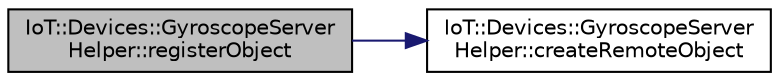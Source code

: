 digraph "IoT::Devices::GyroscopeServerHelper::registerObject"
{
 // LATEX_PDF_SIZE
  edge [fontname="Helvetica",fontsize="10",labelfontname="Helvetica",labelfontsize="10"];
  node [fontname="Helvetica",fontsize="10",shape=record];
  rankdir="LR";
  Node1 [label="IoT::Devices::GyroscopeServer\lHelper::registerObject",height=0.2,width=0.4,color="black", fillcolor="grey75", style="filled", fontcolor="black",tooltip=" "];
  Node1 -> Node2 [color="midnightblue",fontsize="10",style="solid"];
  Node2 [label="IoT::Devices::GyroscopeServer\lHelper::createRemoteObject",height=0.2,width=0.4,color="black", fillcolor="white", style="filled",URL="$classIoT_1_1Devices_1_1GyroscopeServerHelper.html#a128285d16b23803161e8996142a12ce0",tooltip="Destroys the GyroscopeServerHelper."];
}
